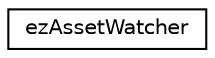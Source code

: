 digraph "Graphical Class Hierarchy"
{
 // LATEX_PDF_SIZE
  edge [fontname="Helvetica",fontsize="10",labelfontname="Helvetica",labelfontsize="10"];
  node [fontname="Helvetica",fontsize="10",shape=record];
  rankdir="LR";
  Node0 [label="ezAssetWatcher",height=0.2,width=0.4,color="black", fillcolor="white", style="filled",URL="$d0/d2a/classez_asset_watcher.htm",tooltip="Creates a file system watcher for the given filesystem config and informs the ezAssetCurator of any c..."];
}

